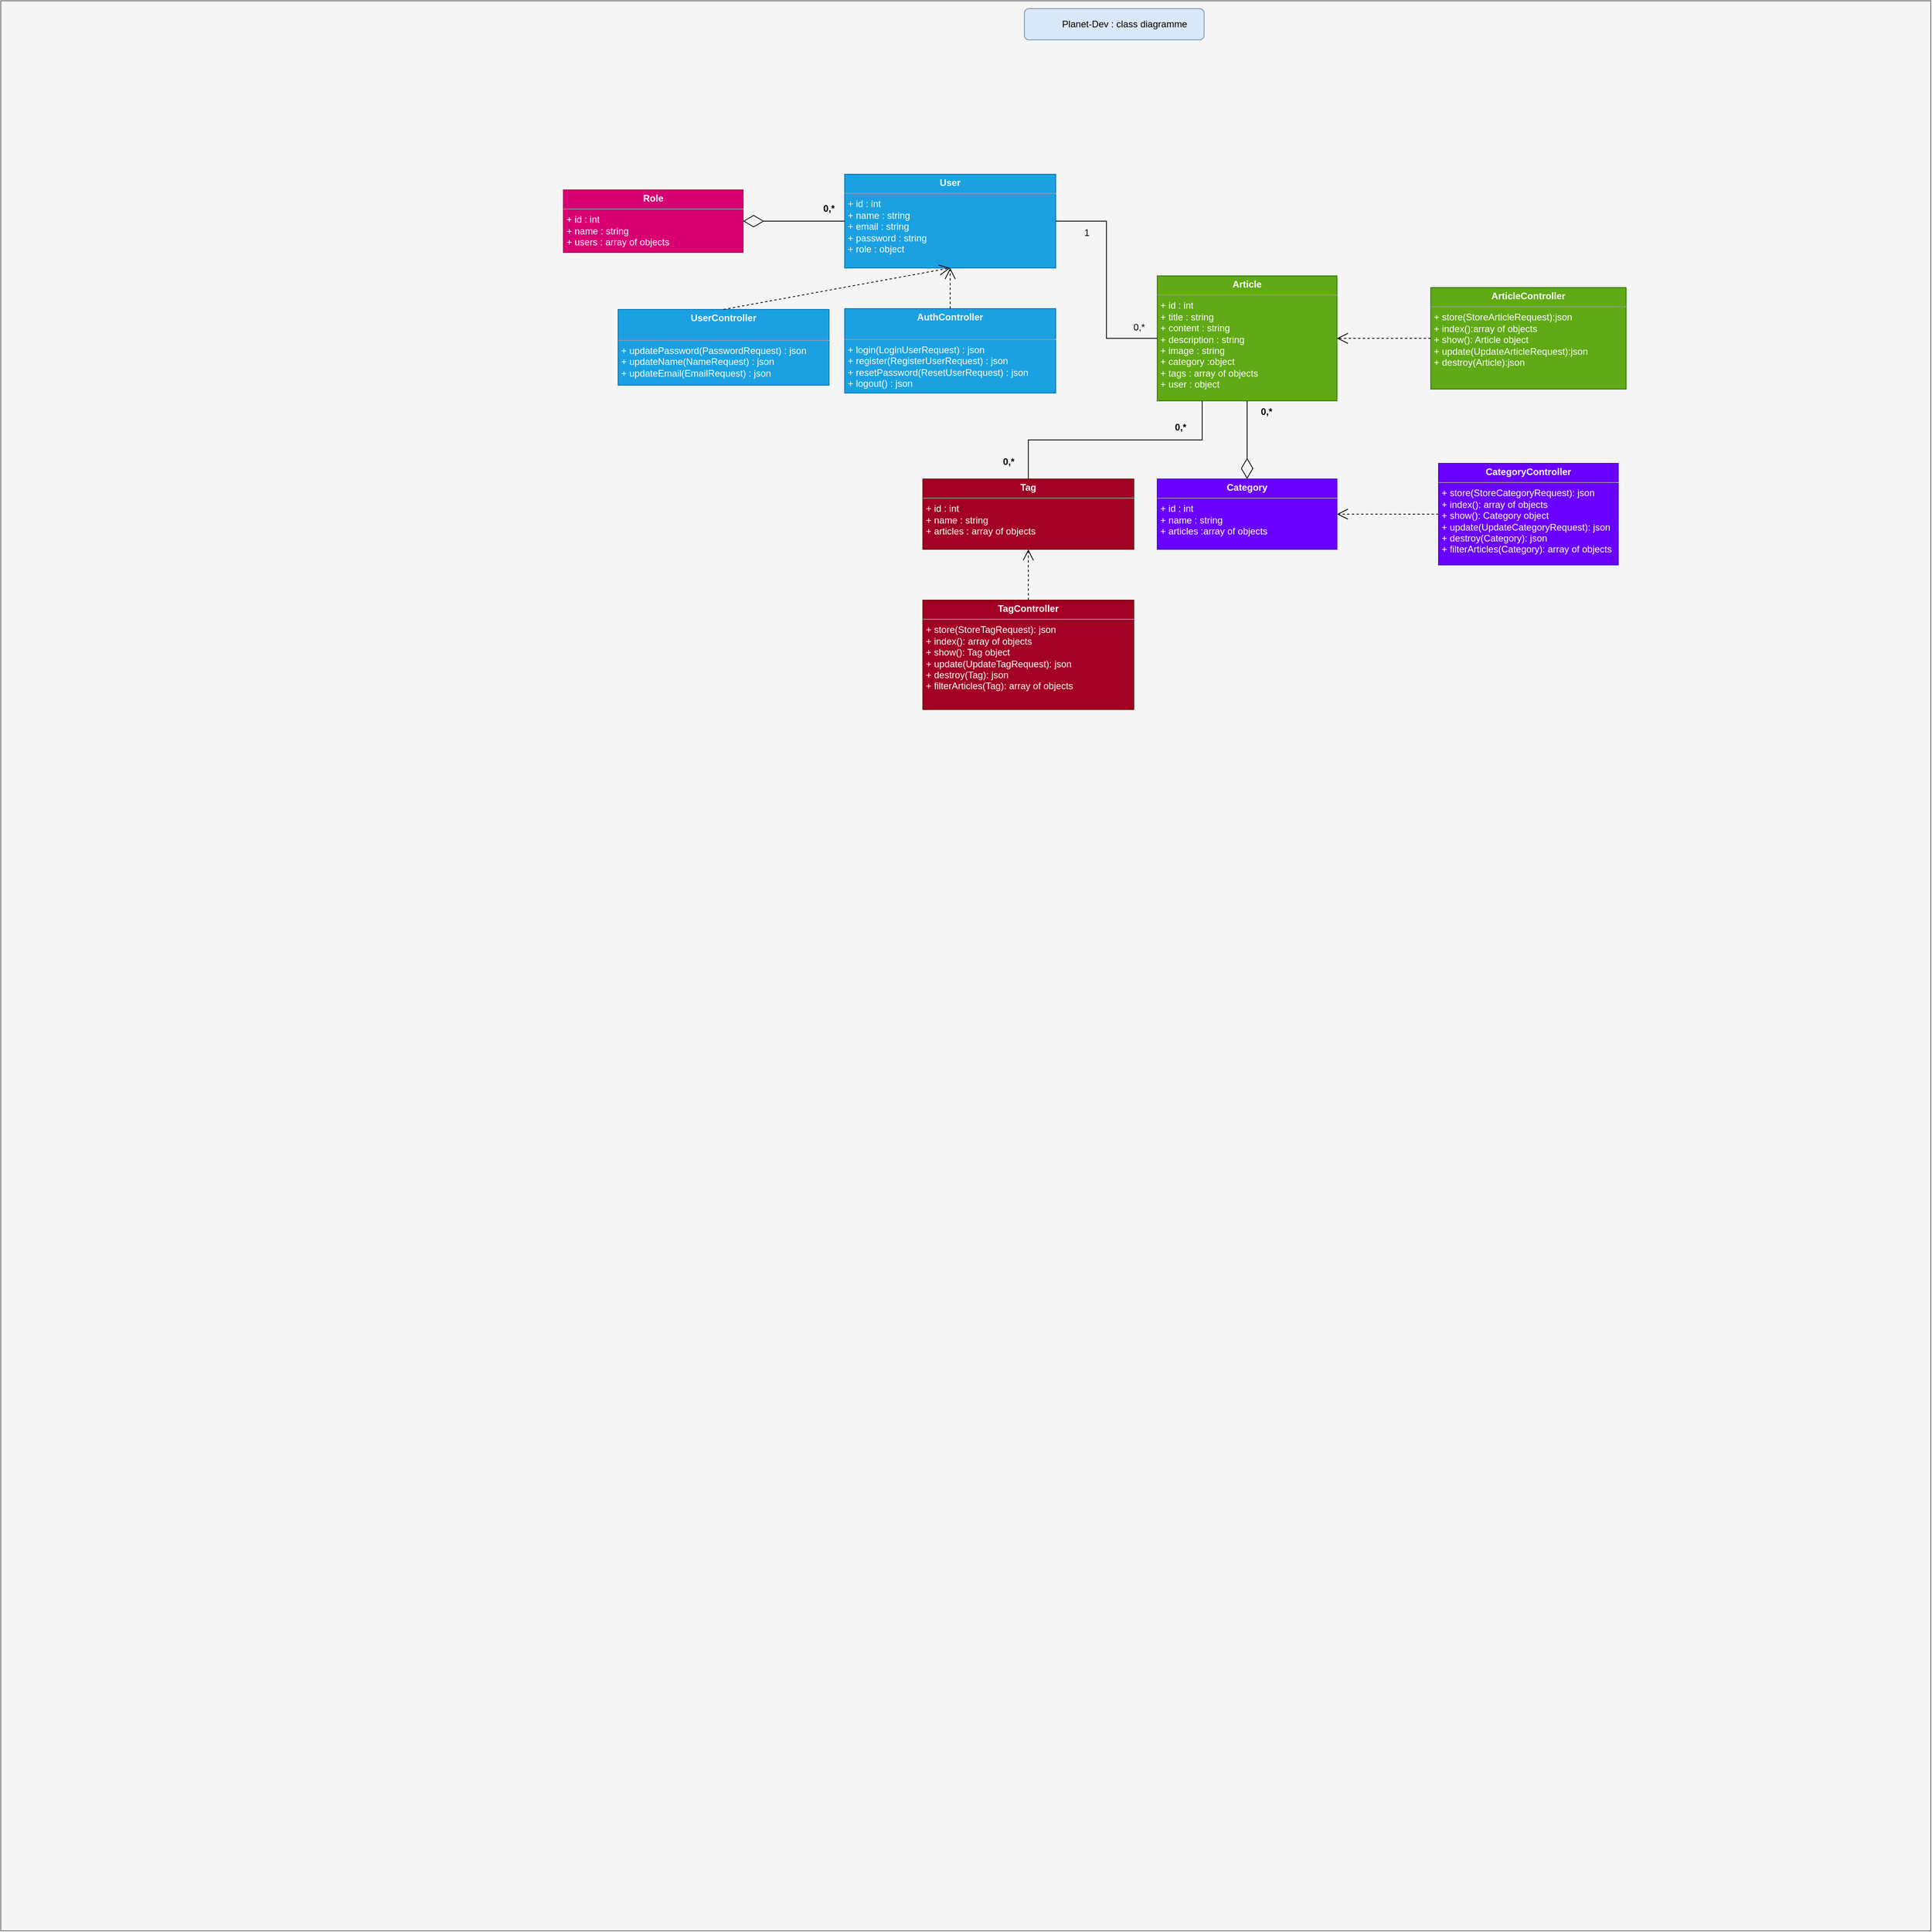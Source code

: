 <mxfile version="20.8.22" type="device"><diagram name="Page-1" id="7V_js8EzHKkuJ7M13eud"><mxGraphModel dx="3315" dy="1932" grid="1" gridSize="10" guides="1" tooltips="1" connect="1" arrows="1" fold="1" page="1" pageScale="1" pageWidth="850" pageHeight="1100" math="0" shadow="0"><root><mxCell id="0"/><mxCell id="1" parent="0"/><mxCell id="nb9UjNPXhRYI-_jX5JVD-1" value="" style="whiteSpace=wrap;html=1;aspect=fixed;fillColor=#f5f5f5;fontColor=#333333;strokeColor=#666666;" vertex="1" parent="1"><mxGeometry x="-1460" y="-610" width="2470" height="2470" as="geometry"/></mxCell><mxCell id="nb9UjNPXhRYI-_jX5JVD-2" value="&lt;span style=&quot;white-space: pre;&quot;&gt;&#9;&lt;/span&gt;Planet-Dev : class diagramme" style="rounded=1;whiteSpace=wrap;html=1;fillColor=#dae8fc;strokeColor=#6c8ebf;" vertex="1" parent="1"><mxGeometry x="-150" y="-600" width="230" height="40" as="geometry"/></mxCell><mxCell id="nb9UjNPXhRYI-_jX5JVD-34" value="" style="group" vertex="1" connectable="0" parent="1"><mxGeometry x="-740" y="-388" width="1360" height="730" as="geometry"/></mxCell><mxCell id="nb9UjNPXhRYI-_jX5JVD-3" value="&lt;p style=&quot;margin:0px;margin-top:4px;text-align:center;&quot;&gt;&lt;b&gt;Article&lt;/b&gt;&lt;/p&gt;&lt;hr size=&quot;1&quot;&gt;&lt;p style=&quot;margin:0px;margin-left:4px;&quot;&gt;+ id : int&lt;/p&gt;&lt;p style=&quot;margin:0px;margin-left:4px;&quot;&gt;+ title : string&lt;/p&gt;&lt;p style=&quot;margin:0px;margin-left:4px;&quot;&gt;+ content : string&lt;/p&gt;&lt;p style=&quot;margin:0px;margin-left:4px;&quot;&gt;+ description : string&lt;/p&gt;&lt;p style=&quot;margin:0px;margin-left:4px;&quot;&gt;+ image : string&lt;/p&gt;&lt;p style=&quot;margin:0px;margin-left:4px;&quot;&gt;+ category :object&lt;/p&gt;&lt;p style=&quot;margin:0px;margin-left:4px;&quot;&gt;+ tags : array of objects&lt;/p&gt;&lt;p style=&quot;margin:0px;margin-left:4px;&quot;&gt;+ user : object&lt;/p&gt;" style="verticalAlign=top;align=left;overflow=fill;fontSize=12;fontFamily=Helvetica;html=1;fillColor=#60a917;strokeColor=#2D7600;fontColor=#ffffff;" vertex="1" parent="nb9UjNPXhRYI-_jX5JVD-34"><mxGeometry x="760" y="130" width="230" height="160" as="geometry"/></mxCell><mxCell id="nb9UjNPXhRYI-_jX5JVD-4" value="&lt;p style=&quot;margin:0px;margin-top:4px;text-align:center;&quot;&gt;&lt;b&gt;CategoryController&lt;/b&gt;&lt;/p&gt;&lt;hr size=&quot;1&quot;&gt;&lt;p style=&quot;border-color: var(--border-color); margin: 0px 0px 0px 4px;&quot;&gt;+ store(StoreCategoryRequest): json&lt;/p&gt;&lt;p style=&quot;border-color: var(--border-color); margin: 0px 0px 0px 4px;&quot;&gt;+ index(): array of objects&lt;/p&gt;&lt;p style=&quot;border-color: var(--border-color); margin: 0px 0px 0px 4px;&quot;&gt;+ show(): Category object&lt;/p&gt;&lt;p style=&quot;border-color: var(--border-color); margin: 0px 0px 0px 4px;&quot;&gt;+ update(UpdateCategoryRequest): json&lt;/p&gt;&lt;p style=&quot;border-color: var(--border-color); margin: 0px 0px 0px 4px;&quot;&gt;+ destroy(Category): json&lt;/p&gt;&lt;p style=&quot;border-color: var(--border-color); margin: 0px 0px 0px 4px;&quot;&gt;+ filterArticles(Category): array of objects&lt;/p&gt;" style="verticalAlign=top;align=left;overflow=fill;fontSize=12;fontFamily=Helvetica;html=1;fillColor=#6a00ff;fontColor=#ffffff;strokeColor=#3700CC;" vertex="1" parent="nb9UjNPXhRYI-_jX5JVD-34"><mxGeometry x="1120" y="370" width="230" height="130" as="geometry"/></mxCell><mxCell id="nb9UjNPXhRYI-_jX5JVD-5" value="&lt;p style=&quot;margin:0px;margin-top:4px;text-align:center;&quot;&gt;&lt;b&gt;ArticleController&lt;/b&gt;&lt;/p&gt;&lt;hr size=&quot;1&quot;&gt;&lt;p style=&quot;margin:0px;margin-left:4px;&quot;&gt;+ store(StoreArticleRequest):json&lt;/p&gt;&lt;p style=&quot;margin:0px;margin-left:4px;&quot;&gt;+ index():array of objects&lt;/p&gt;&lt;p style=&quot;margin:0px;margin-left:4px;&quot;&gt;+ show(): Article object&lt;/p&gt;&lt;p style=&quot;margin:0px;margin-left:4px;&quot;&gt;+ update(UpdateArticleRequest):json&lt;/p&gt;&lt;p style=&quot;margin:0px;margin-left:4px;&quot;&gt;+ destroy(Article):json&lt;/p&gt;" style="verticalAlign=top;align=left;overflow=fill;fontSize=12;fontFamily=Helvetica;html=1;fillColor=#60a917;fontColor=#ffffff;strokeColor=#2D7600;" vertex="1" parent="nb9UjNPXhRYI-_jX5JVD-34"><mxGeometry x="1110" y="145" width="250" height="130" as="geometry"/></mxCell><mxCell id="nb9UjNPXhRYI-_jX5JVD-6" value="&lt;p style=&quot;margin:0px;margin-top:4px;text-align:center;&quot;&gt;&lt;b&gt;Category&lt;/b&gt;&lt;/p&gt;&lt;hr size=&quot;1&quot;&gt;&lt;p style=&quot;margin:0px;margin-left:4px;&quot;&gt;+ id : int&lt;/p&gt;&lt;p style=&quot;margin:0px;margin-left:4px;&quot;&gt;+ name : string&lt;/p&gt;&lt;p style=&quot;margin:0px;margin-left:4px;&quot;&gt;+ articles :array of objects&lt;/p&gt;" style="verticalAlign=top;align=left;overflow=fill;fontSize=12;fontFamily=Helvetica;html=1;fillColor=#6a00ff;fontColor=#ffffff;strokeColor=#3700CC;" vertex="1" parent="nb9UjNPXhRYI-_jX5JVD-34"><mxGeometry x="760" y="390" width="230" height="90" as="geometry"/></mxCell><mxCell id="nb9UjNPXhRYI-_jX5JVD-7" value="&lt;p style=&quot;margin:0px;margin-top:4px;text-align:center;&quot;&gt;&lt;b&gt;Tag&lt;/b&gt;&lt;/p&gt;&lt;hr size=&quot;1&quot;&gt;&lt;p style=&quot;margin:0px;margin-left:4px;&quot;&gt;+ id : int&lt;/p&gt;&lt;p style=&quot;margin:0px;margin-left:4px;&quot;&gt;+ name : string&lt;/p&gt;&lt;p style=&quot;margin:0px;margin-left:4px;&quot;&gt;+ articles : array of objects&lt;/p&gt;" style="verticalAlign=top;align=left;overflow=fill;fontSize=12;fontFamily=Helvetica;html=1;fillColor=#a20025;fontColor=#ffffff;strokeColor=#6F0000;" vertex="1" parent="nb9UjNPXhRYI-_jX5JVD-34"><mxGeometry x="460" y="390" width="270" height="90" as="geometry"/></mxCell><mxCell id="nb9UjNPXhRYI-_jX5JVD-8" value="&lt;p style=&quot;margin:0px;margin-top:4px;text-align:center;&quot;&gt;&lt;b&gt;AuthController&lt;/b&gt;&lt;/p&gt;&lt;p style=&quot;margin:0px;margin-left:4px;&quot;&gt;&lt;br&gt;&lt;/p&gt;&lt;hr size=&quot;1&quot;&gt;&lt;p style=&quot;margin:0px;margin-left:4px;&quot;&gt;+ login(LoginUserRequest) : json&lt;/p&gt;&lt;p style=&quot;margin:0px;margin-left:4px;&quot;&gt;+ register(RegisterUserRequest) : json&lt;/p&gt;&lt;p style=&quot;margin:0px;margin-left:4px;&quot;&gt;+ resetPassword(ResetUserRequest) : json&lt;/p&gt;&lt;p style=&quot;margin:0px;margin-left:4px;&quot;&gt;+ logout() : json&lt;/p&gt;" style="verticalAlign=top;align=left;overflow=fill;fontSize=12;fontFamily=Helvetica;html=1;fillColor=#1ba1e2;fontColor=#ffffff;strokeColor=#006EAF;" vertex="1" parent="nb9UjNPXhRYI-_jX5JVD-34"><mxGeometry x="360" y="172" width="270" height="108" as="geometry"/></mxCell><mxCell id="nb9UjNPXhRYI-_jX5JVD-10" value="" style="endArrow=open;endSize=12;dashed=1;html=1;rounded=0;exitX=0;exitY=0.5;exitDx=0;exitDy=0;entryX=1;entryY=0.5;entryDx=0;entryDy=0;" edge="1" parent="nb9UjNPXhRYI-_jX5JVD-34" source="nb9UjNPXhRYI-_jX5JVD-5" target="nb9UjNPXhRYI-_jX5JVD-3"><mxGeometry width="160" relative="1" as="geometry"><mxPoint x="1120" y="230" as="sourcePoint"/><mxPoint x="1280" y="230" as="targetPoint"/></mxGeometry></mxCell><mxCell id="nb9UjNPXhRYI-_jX5JVD-12" value="" style="endArrow=diamondThin;endFill=0;endSize=24;html=1;rounded=0;exitX=0.5;exitY=1;exitDx=0;exitDy=0;entryX=0.5;entryY=0;entryDx=0;entryDy=0;" edge="1" parent="nb9UjNPXhRYI-_jX5JVD-34" source="nb9UjNPXhRYI-_jX5JVD-3" target="nb9UjNPXhRYI-_jX5JVD-6"><mxGeometry width="160" relative="1" as="geometry"><mxPoint x="1150" y="320" as="sourcePoint"/><mxPoint x="1310" y="320" as="targetPoint"/></mxGeometry></mxCell><mxCell id="nb9UjNPXhRYI-_jX5JVD-13" value="" style="endArrow=open;endSize=12;dashed=1;html=1;rounded=0;exitX=0;exitY=0.5;exitDx=0;exitDy=0;entryX=1;entryY=0.5;entryDx=0;entryDy=0;" edge="1" parent="nb9UjNPXhRYI-_jX5JVD-34" source="nb9UjNPXhRYI-_jX5JVD-4" target="nb9UjNPXhRYI-_jX5JVD-6"><mxGeometry width="160" relative="1" as="geometry"><mxPoint x="1120" y="220" as="sourcePoint"/><mxPoint x="1000" y="220" as="targetPoint"/></mxGeometry></mxCell><mxCell id="nb9UjNPXhRYI-_jX5JVD-15" value="&lt;p style=&quot;margin:0px;margin-top:4px;text-align:center;&quot;&gt;&lt;b&gt;TagController&lt;/b&gt;&lt;/p&gt;&lt;hr size=&quot;1&quot;&gt;&lt;p style=&quot;border-color: var(--border-color); margin: 0px 0px 0px 4px;&quot;&gt;+ store(StoreTag&lt;span style=&quot;background-color: initial;&quot;&gt;Request): json&lt;/span&gt;&lt;/p&gt;&lt;p style=&quot;border-color: var(--border-color); margin: 0px 0px 0px 4px;&quot;&gt;+ index(): array of objects&lt;/p&gt;&lt;p style=&quot;border-color: var(--border-color); margin: 0px 0px 0px 4px;&quot;&gt;+ show(): Tag object&lt;/p&gt;&lt;p style=&quot;border-color: var(--border-color); margin: 0px 0px 0px 4px;&quot;&gt;+ update(UpdateTagRequest): json&lt;/p&gt;&lt;p style=&quot;border-color: var(--border-color); margin: 0px 0px 0px 4px;&quot;&gt;+ destroy(Tag): json&lt;/p&gt;&lt;p style=&quot;border-color: var(--border-color); margin: 0px 0px 0px 4px;&quot;&gt;+ filterArticles(Tag): array of objects&lt;/p&gt;" style="verticalAlign=top;align=left;overflow=fill;fontSize=12;fontFamily=Helvetica;html=1;fillColor=#a20025;fontColor=#ffffff;strokeColor=#6F0000;" vertex="1" parent="nb9UjNPXhRYI-_jX5JVD-34"><mxGeometry x="460" y="545" width="270" height="140" as="geometry"/></mxCell><mxCell id="nb9UjNPXhRYI-_jX5JVD-16" value="&lt;p style=&quot;margin:0px;margin-top:4px;text-align:center;&quot;&gt;&lt;b&gt;User&lt;/b&gt;&lt;/p&gt;&lt;hr size=&quot;1&quot;&gt;&lt;p style=&quot;margin:0px;margin-left:4px;&quot;&gt;+ id : int&amp;nbsp;&lt;/p&gt;&lt;p style=&quot;margin:0px;margin-left:4px;&quot;&gt;+ name : string&lt;/p&gt;&lt;p style=&quot;margin:0px;margin-left:4px;&quot;&gt;+ email : string&lt;/p&gt;&lt;p style=&quot;margin:0px;margin-left:4px;&quot;&gt;+ password : string&lt;/p&gt;&lt;p style=&quot;margin:0px;margin-left:4px;&quot;&gt;+ role : object&lt;/p&gt;" style="verticalAlign=top;align=left;overflow=fill;fontSize=12;fontFamily=Helvetica;html=1;fillColor=#1ba1e2;fontColor=#ffffff;strokeColor=#006EAF;" vertex="1" parent="nb9UjNPXhRYI-_jX5JVD-34"><mxGeometry x="360" width="270" height="120" as="geometry"/></mxCell><mxCell id="nb9UjNPXhRYI-_jX5JVD-17" value="" style="endArrow=none;html=1;rounded=0;edgeStyle=orthogonalEdgeStyle;entryX=0.25;entryY=1;entryDx=0;entryDy=0;exitX=0.5;exitY=0;exitDx=0;exitDy=0;" edge="1" parent="nb9UjNPXhRYI-_jX5JVD-34" source="nb9UjNPXhRYI-_jX5JVD-7" target="nb9UjNPXhRYI-_jX5JVD-3"><mxGeometry width="50" height="50" relative="1" as="geometry"><mxPoint x="820" y="420" as="sourcePoint"/><mxPoint x="870" y="370" as="targetPoint"/></mxGeometry></mxCell><mxCell id="nb9UjNPXhRYI-_jX5JVD-18" value="0,*" style="text;align=center;fontStyle=1;verticalAlign=middle;spacingLeft=3;spacingRight=3;strokeColor=none;rotatable=0;points=[[0,0.5],[1,0.5]];portConstraint=eastwest;" vertex="1" parent="nb9UjNPXhRYI-_jX5JVD-34"><mxGeometry x="530" y="354" width="80" height="26" as="geometry"/></mxCell><mxCell id="nb9UjNPXhRYI-_jX5JVD-19" value="0,*" style="text;align=center;fontStyle=1;verticalAlign=middle;spacingLeft=3;spacingRight=3;strokeColor=none;rotatable=0;points=[[0,0.5],[1,0.5]];portConstraint=eastwest;" vertex="1" parent="nb9UjNPXhRYI-_jX5JVD-34"><mxGeometry x="750" y="310" width="80" height="26" as="geometry"/></mxCell><mxCell id="nb9UjNPXhRYI-_jX5JVD-20" value="" style="endArrow=none;html=1;rounded=0;entryX=0;entryY=0.5;entryDx=0;entryDy=0;exitX=1;exitY=0.5;exitDx=0;exitDy=0;edgeStyle=orthogonalEdgeStyle;" edge="1" parent="nb9UjNPXhRYI-_jX5JVD-34" source="nb9UjNPXhRYI-_jX5JVD-16" target="nb9UjNPXhRYI-_jX5JVD-3"><mxGeometry width="50" height="50" relative="1" as="geometry"><mxPoint x="600" y="400" as="sourcePoint"/><mxPoint x="650" y="350" as="targetPoint"/></mxGeometry></mxCell><mxCell id="nb9UjNPXhRYI-_jX5JVD-21" value="1" style="text;html=1;strokeColor=none;fillColor=none;align=center;verticalAlign=middle;whiteSpace=wrap;rounded=0;" vertex="1" parent="nb9UjNPXhRYI-_jX5JVD-34"><mxGeometry x="640" y="60" width="60" height="30" as="geometry"/></mxCell><mxCell id="nb9UjNPXhRYI-_jX5JVD-22" value="0,*" style="text;html=1;strokeColor=none;fillColor=none;align=center;verticalAlign=middle;whiteSpace=wrap;rounded=0;" vertex="1" parent="nb9UjNPXhRYI-_jX5JVD-34"><mxGeometry x="707" y="181" width="60" height="30" as="geometry"/></mxCell><mxCell id="nb9UjNPXhRYI-_jX5JVD-23" value="&lt;p style=&quot;margin:0px;margin-top:4px;text-align:center;&quot;&gt;&lt;b&gt;UserController&lt;/b&gt;&lt;/p&gt;&lt;p style=&quot;margin:0px;margin-left:4px;&quot;&gt;&lt;br&gt;&lt;/p&gt;&lt;hr size=&quot;1&quot;&gt;&lt;p style=&quot;margin:0px;margin-left:4px;&quot;&gt;+ updatePassword(PasswordRequest) : json&lt;/p&gt;&lt;p style=&quot;margin:0px;margin-left:4px;&quot;&gt;+ updateName(NameRequest) : json&lt;/p&gt;&lt;p style=&quot;margin:0px;margin-left:4px;&quot;&gt;+ updateEmail(EmailRequest) : json&lt;/p&gt;" style="verticalAlign=top;align=left;overflow=fill;fontSize=12;fontFamily=Helvetica;html=1;fillColor=#1ba1e2;fontColor=#ffffff;strokeColor=#006EAF;" vertex="1" parent="nb9UjNPXhRYI-_jX5JVD-34"><mxGeometry x="70" y="173" width="270" height="97" as="geometry"/></mxCell><mxCell id="nb9UjNPXhRYI-_jX5JVD-24" value="" style="endArrow=open;endSize=12;dashed=1;html=1;rounded=0;exitX=0.5;exitY=0;exitDx=0;exitDy=0;entryX=0.5;entryY=1;entryDx=0;entryDy=0;" edge="1" parent="nb9UjNPXhRYI-_jX5JVD-34" source="nb9UjNPXhRYI-_jX5JVD-8" target="nb9UjNPXhRYI-_jX5JVD-16"><mxGeometry width="160" relative="1" as="geometry"><mxPoint x="1120" y="220" as="sourcePoint"/><mxPoint x="1000" y="220" as="targetPoint"/></mxGeometry></mxCell><mxCell id="nb9UjNPXhRYI-_jX5JVD-25" value="" style="endArrow=open;endSize=12;dashed=1;html=1;rounded=0;exitX=0.5;exitY=0;exitDx=0;exitDy=0;entryX=0.5;entryY=1;entryDx=0;entryDy=0;" edge="1" parent="nb9UjNPXhRYI-_jX5JVD-34" source="nb9UjNPXhRYI-_jX5JVD-23" target="nb9UjNPXhRYI-_jX5JVD-16"><mxGeometry width="160" relative="1" as="geometry"><mxPoint x="505" y="182" as="sourcePoint"/><mxPoint x="505" y="130" as="targetPoint"/></mxGeometry></mxCell><mxCell id="nb9UjNPXhRYI-_jX5JVD-30" value="0,*" style="text;align=center;fontStyle=1;verticalAlign=middle;spacingLeft=3;spacingRight=3;strokeColor=none;rotatable=0;points=[[0,0.5],[1,0.5]];portConstraint=eastwest;" vertex="1" parent="nb9UjNPXhRYI-_jX5JVD-34"><mxGeometry x="860" y="290" width="80" height="26" as="geometry"/></mxCell><mxCell id="nb9UjNPXhRYI-_jX5JVD-31" value="&lt;p style=&quot;margin:0px;margin-top:4px;text-align:center;&quot;&gt;&lt;b&gt;Role&lt;/b&gt;&lt;/p&gt;&lt;hr size=&quot;1&quot;&gt;&lt;p style=&quot;margin:0px;margin-left:4px;&quot;&gt;+ id : int&amp;nbsp;&lt;/p&gt;&lt;p style=&quot;margin:0px;margin-left:4px;&quot;&gt;+ name : string&lt;/p&gt;&lt;p style=&quot;margin:0px;margin-left:4px;&quot;&gt;+ users : array of objects&lt;/p&gt;" style="verticalAlign=top;align=left;overflow=fill;fontSize=12;fontFamily=Helvetica;html=1;fillColor=#d80073;fontColor=#ffffff;strokeColor=#A50040;" vertex="1" parent="nb9UjNPXhRYI-_jX5JVD-34"><mxGeometry y="20" width="230" height="80" as="geometry"/></mxCell><mxCell id="nb9UjNPXhRYI-_jX5JVD-32" value="" style="endArrow=diamondThin;endFill=0;endSize=24;html=1;rounded=0;exitX=0;exitY=0.5;exitDx=0;exitDy=0;entryX=1;entryY=0.5;entryDx=0;entryDy=0;" edge="1" target="nb9UjNPXhRYI-_jX5JVD-31" parent="nb9UjNPXhRYI-_jX5JVD-34"><mxGeometry width="160" relative="1" as="geometry"><mxPoint x="360" y="60" as="sourcePoint"/><mxPoint x="210" y="160" as="targetPoint"/></mxGeometry></mxCell><mxCell id="nb9UjNPXhRYI-_jX5JVD-33" value="0,*" style="text;align=center;fontStyle=1;verticalAlign=middle;spacingLeft=3;spacingRight=3;strokeColor=none;rotatable=0;points=[[0,0.5],[1,0.5]];portConstraint=eastwest;" vertex="1" parent="nb9UjNPXhRYI-_jX5JVD-34"><mxGeometry x="300" y="30" width="80" height="26" as="geometry"/></mxCell><mxCell id="nb9UjNPXhRYI-_jX5JVD-36" value="" style="endArrow=open;endSize=12;dashed=1;html=1;rounded=0;exitX=0.5;exitY=0;exitDx=0;exitDy=0;entryX=0.5;entryY=1;entryDx=0;entryDy=0;" edge="1" parent="nb9UjNPXhRYI-_jX5JVD-34" source="nb9UjNPXhRYI-_jX5JVD-15" target="nb9UjNPXhRYI-_jX5JVD-7"><mxGeometry width="160" relative="1" as="geometry"><mxPoint x="1130" y="445" as="sourcePoint"/><mxPoint x="1000" y="445" as="targetPoint"/></mxGeometry></mxCell></root></mxGraphModel></diagram></mxfile>